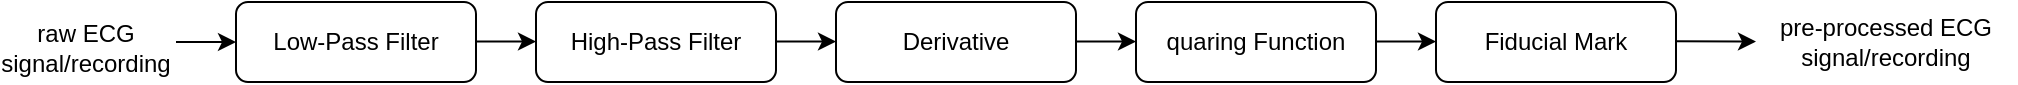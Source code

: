 <mxfile version="20.5.3" type="device"><diagram id="C5RBs43oDa-KdzZeNtuy" name="Page-1"><mxGraphModel dx="1422" dy="705" grid="1" gridSize="10" guides="1" tooltips="1" connect="1" arrows="1" fold="1" page="1" pageScale="1" pageWidth="827" pageHeight="1169" math="0" shadow="0"><root><mxCell id="WIyWlLk6GJQsqaUBKTNV-0"/><mxCell id="WIyWlLk6GJQsqaUBKTNV-1" parent="WIyWlLk6GJQsqaUBKTNV-0"/><mxCell id="WIyWlLk6GJQsqaUBKTNV-3" value="Low-Pass Filter&lt;br/&gt;" style="rounded=1;whiteSpace=wrap;html=1;fontSize=12;glass=0;strokeWidth=1;shadow=0;" parent="WIyWlLk6GJQsqaUBKTNV-1" vertex="1"><mxGeometry x="140" y="290" width="120" height="40" as="geometry"/></mxCell><mxCell id="Z1anYtq9ZtXtbEAWP0Oc-0" value="raw ECG signal/recording" style="text;html=1;strokeColor=none;fillColor=none;align=center;verticalAlign=middle;whiteSpace=wrap;rounded=0;" vertex="1" parent="WIyWlLk6GJQsqaUBKTNV-1"><mxGeometry x="30" y="295" width="70" height="35" as="geometry"/></mxCell><mxCell id="Z1anYtq9ZtXtbEAWP0Oc-1" value="High-Pass Filter" style="rounded=1;whiteSpace=wrap;html=1;fontSize=12;glass=0;strokeWidth=1;shadow=0;" vertex="1" parent="WIyWlLk6GJQsqaUBKTNV-1"><mxGeometry x="290" y="290" width="120" height="40" as="geometry"/></mxCell><mxCell id="Z1anYtq9ZtXtbEAWP0Oc-2" value="Derivative&lt;br/&gt;" style="rounded=1;whiteSpace=wrap;html=1;fontSize=12;glass=0;strokeWidth=1;shadow=0;" vertex="1" parent="WIyWlLk6GJQsqaUBKTNV-1"><mxGeometry x="440" y="290" width="120" height="40" as="geometry"/></mxCell><mxCell id="Z1anYtq9ZtXtbEAWP0Oc-3" value="quaring Function&lt;br/&gt;" style="rounded=1;whiteSpace=wrap;html=1;fontSize=12;glass=0;strokeWidth=1;shadow=0;" vertex="1" parent="WIyWlLk6GJQsqaUBKTNV-1"><mxGeometry x="590" y="290" width="120" height="40" as="geometry"/></mxCell><mxCell id="Z1anYtq9ZtXtbEAWP0Oc-4" value="Fiducial Mark" style="rounded=1;whiteSpace=wrap;html=1;fontSize=12;glass=0;strokeWidth=1;shadow=0;" vertex="1" parent="WIyWlLk6GJQsqaUBKTNV-1"><mxGeometry x="740" y="290" width="120" height="40" as="geometry"/></mxCell><mxCell id="Z1anYtq9ZtXtbEAWP0Oc-5" value="" style="endArrow=classic;html=1;rounded=0;entryX=0;entryY=0.5;entryDx=0;entryDy=0;" edge="1" parent="WIyWlLk6GJQsqaUBKTNV-1" target="WIyWlLk6GJQsqaUBKTNV-3"><mxGeometry width="50" height="50" relative="1" as="geometry"><mxPoint x="110" y="310" as="sourcePoint"/><mxPoint x="160" y="260" as="targetPoint"/></mxGeometry></mxCell><mxCell id="Z1anYtq9ZtXtbEAWP0Oc-6" value="" style="endArrow=classic;html=1;rounded=0;entryX=0;entryY=0.5;entryDx=0;entryDy=0;" edge="1" parent="WIyWlLk6GJQsqaUBKTNV-1"><mxGeometry width="50" height="50" relative="1" as="geometry"><mxPoint x="260" y="309.76" as="sourcePoint"/><mxPoint x="290" y="309.76" as="targetPoint"/></mxGeometry></mxCell><mxCell id="Z1anYtq9ZtXtbEAWP0Oc-7" value="" style="endArrow=classic;html=1;rounded=0;entryX=0;entryY=0.5;entryDx=0;entryDy=0;" edge="1" parent="WIyWlLk6GJQsqaUBKTNV-1"><mxGeometry width="50" height="50" relative="1" as="geometry"><mxPoint x="410" y="309.76" as="sourcePoint"/><mxPoint x="440" y="309.76" as="targetPoint"/></mxGeometry></mxCell><mxCell id="Z1anYtq9ZtXtbEAWP0Oc-8" value="" style="endArrow=classic;html=1;rounded=0;entryX=0;entryY=0.5;entryDx=0;entryDy=0;" edge="1" parent="WIyWlLk6GJQsqaUBKTNV-1"><mxGeometry width="50" height="50" relative="1" as="geometry"><mxPoint x="560" y="309.76" as="sourcePoint"/><mxPoint x="590" y="309.76" as="targetPoint"/></mxGeometry></mxCell><mxCell id="Z1anYtq9ZtXtbEAWP0Oc-9" value="" style="endArrow=classic;html=1;rounded=0;entryX=0;entryY=0.5;entryDx=0;entryDy=0;" edge="1" parent="WIyWlLk6GJQsqaUBKTNV-1"><mxGeometry width="50" height="50" relative="1" as="geometry"><mxPoint x="710" y="309.76" as="sourcePoint"/><mxPoint x="740" y="309.76" as="targetPoint"/></mxGeometry></mxCell><mxCell id="Z1anYtq9ZtXtbEAWP0Oc-10" value="pre-processed ECG signal/recording" style="text;html=1;strokeColor=none;fillColor=none;align=center;verticalAlign=middle;whiteSpace=wrap;rounded=0;" vertex="1" parent="WIyWlLk6GJQsqaUBKTNV-1"><mxGeometry x="900" y="292.5" width="130" height="35" as="geometry"/></mxCell><mxCell id="Z1anYtq9ZtXtbEAWP0Oc-11" value="" style="endArrow=classic;html=1;rounded=0;" edge="1" parent="WIyWlLk6GJQsqaUBKTNV-1" target="Z1anYtq9ZtXtbEAWP0Oc-10"><mxGeometry width="50" height="50" relative="1" as="geometry"><mxPoint x="860" y="309.66" as="sourcePoint"/><mxPoint x="900" y="310" as="targetPoint"/></mxGeometry></mxCell></root></mxGraphModel></diagram></mxfile>